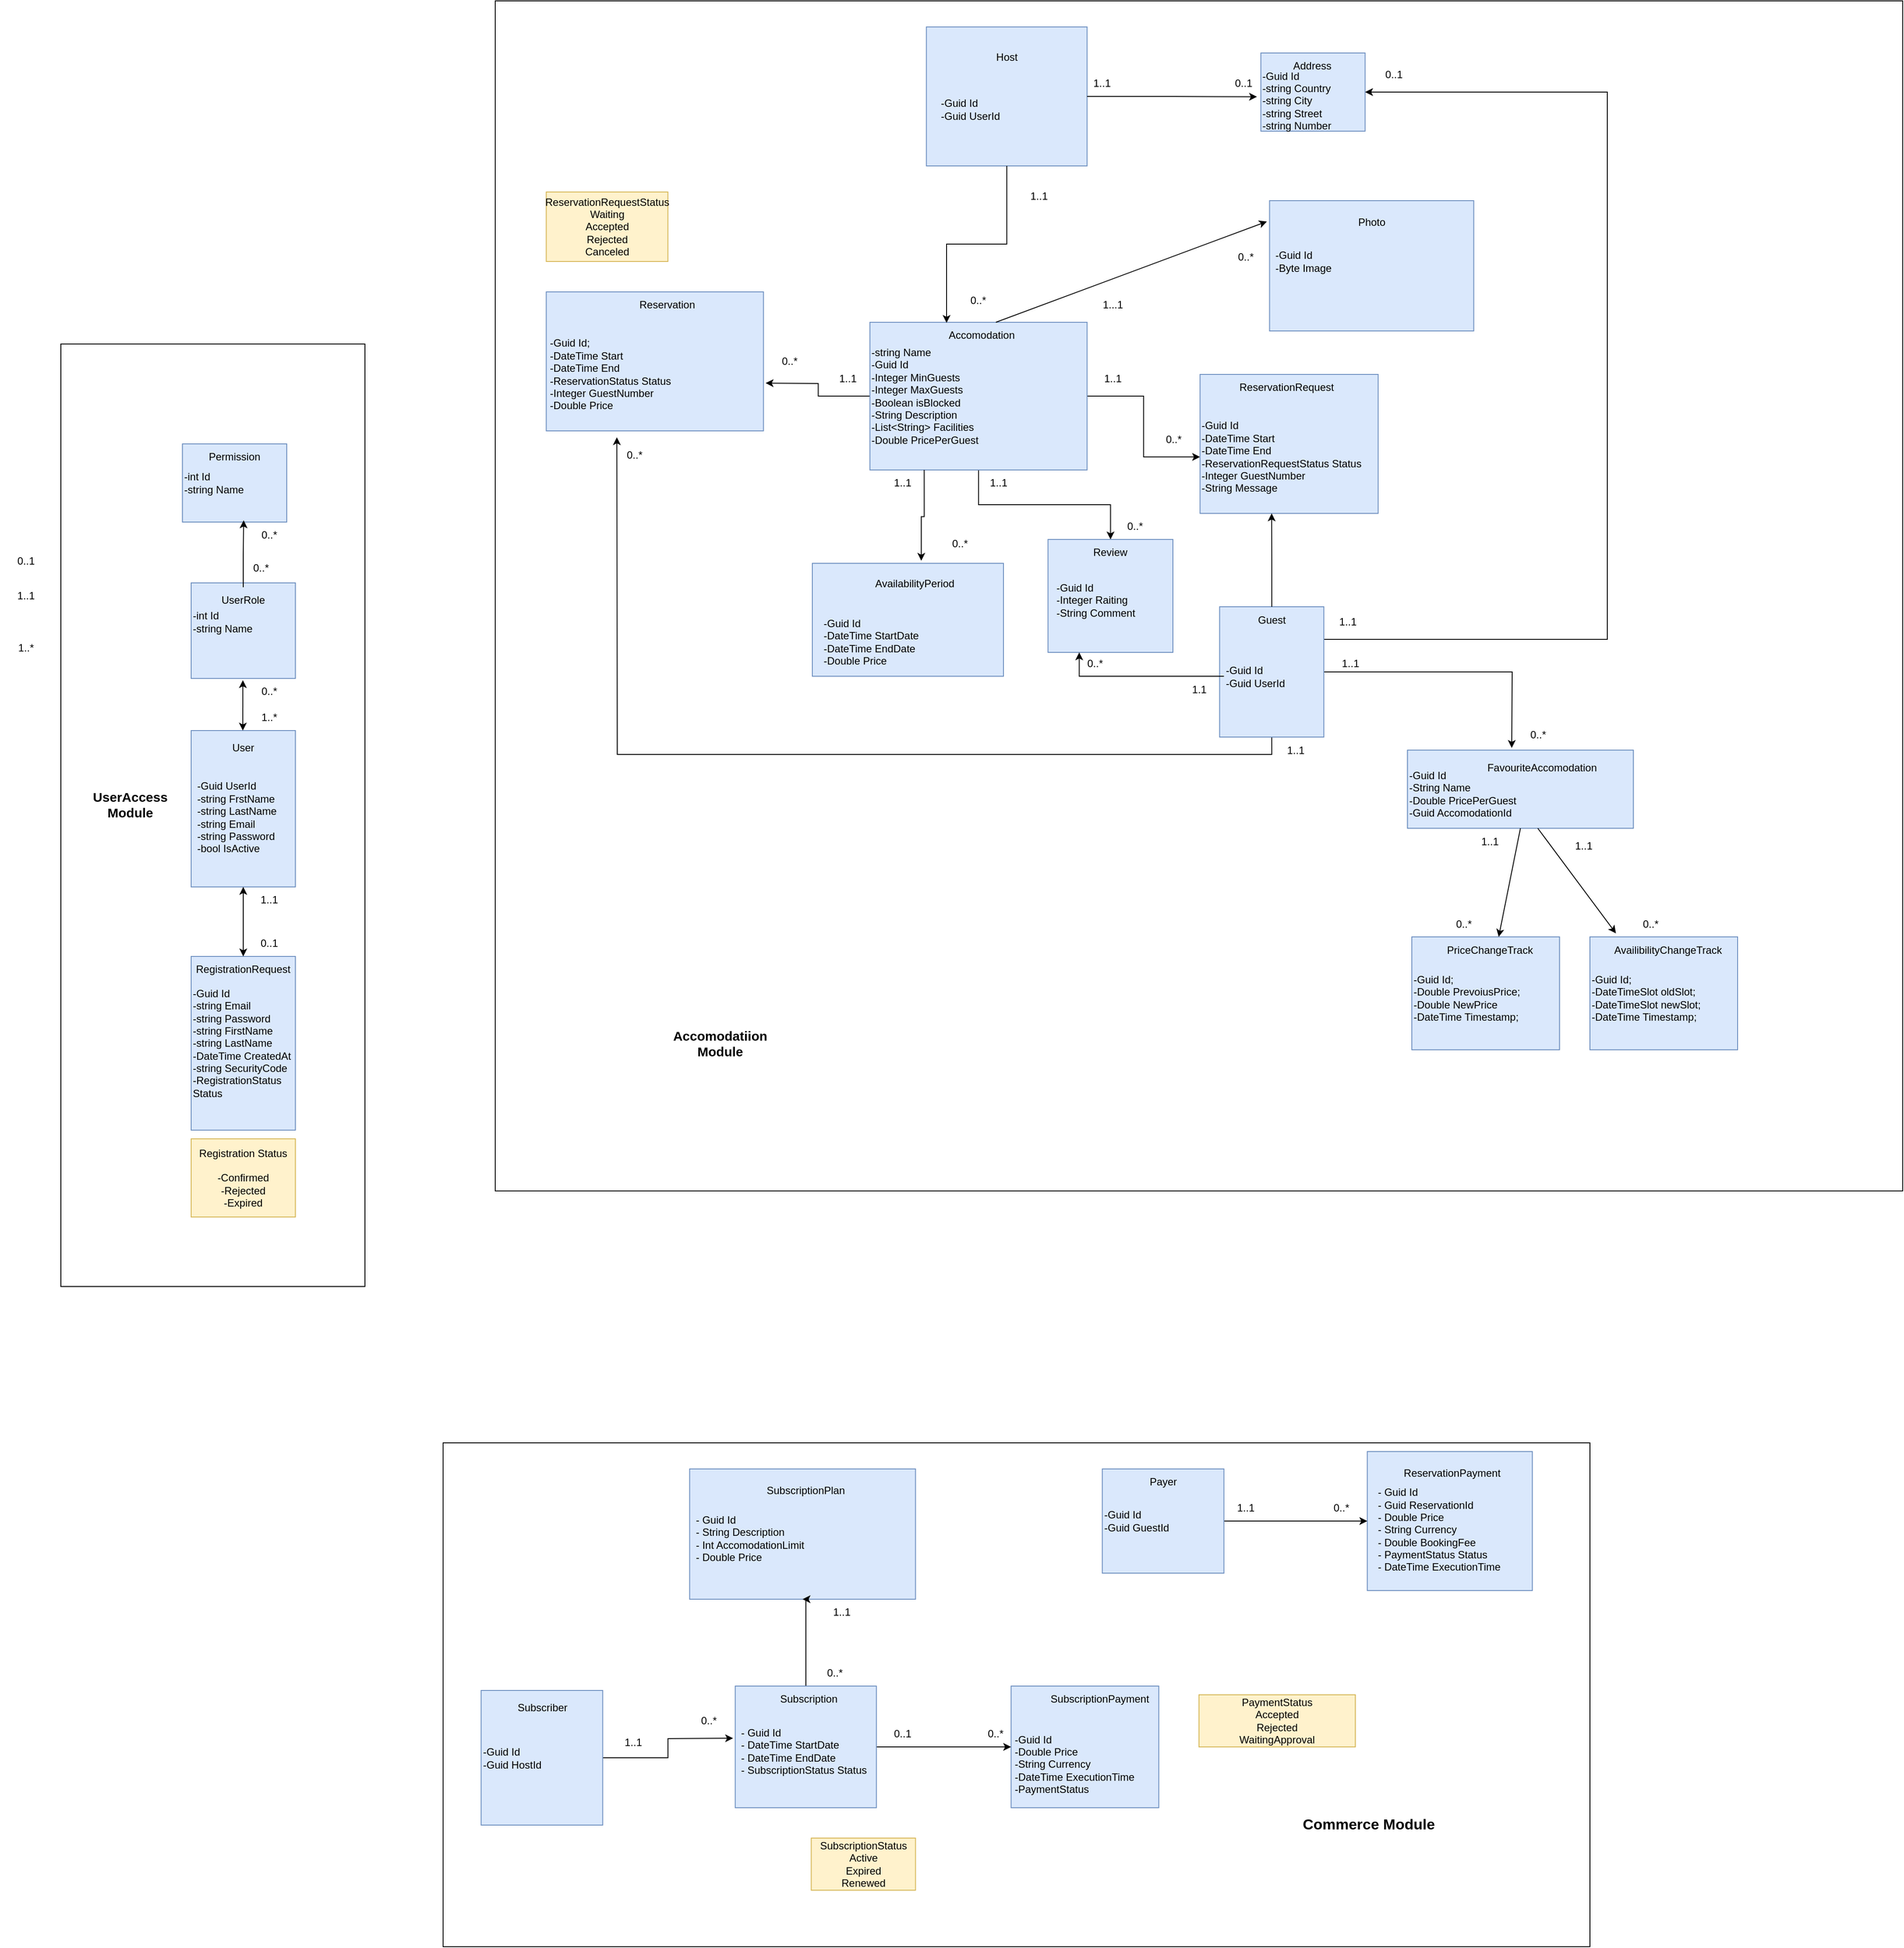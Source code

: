 <mxfile version="22.1.11" type="device" pages="2">
  <diagram id="bNPouM0vz3ZF6XvJMi3C" name="Page-2">
    <mxGraphModel dx="2284" dy="1846" grid="1" gridSize="10" guides="1" tooltips="1" connect="1" arrows="1" fold="1" page="1" pageScale="1" pageWidth="850" pageHeight="1100" math="0" shadow="0">
      <root>
        <mxCell id="0" />
        <mxCell id="1" parent="0" />
        <mxCell id="_UdqoNWGLz1dsp_obrf0-1" value="" style="rounded=0;whiteSpace=wrap;html=1;" parent="1" vertex="1">
          <mxGeometry x="-40" y="-580" width="1620" height="1370" as="geometry" />
        </mxCell>
        <mxCell id="FAhRWrUTWEvxomt6O1hr-18" value="" style="rounded=0;whiteSpace=wrap;html=1;" parent="1" vertex="1">
          <mxGeometry x="-540" y="-185" width="350" height="1085" as="geometry" />
        </mxCell>
        <mxCell id="FAhRWrUTWEvxomt6O1hr-16" value="" style="rounded=0;whiteSpace=wrap;html=1;" parent="1" vertex="1">
          <mxGeometry x="-100" y="1080" width="1320" height="580" as="geometry" />
        </mxCell>
        <mxCell id="_s0GfuelR8Pv6rUaRuN1-4" value="" style="rounded=0;whiteSpace=wrap;html=1;fillColor=#dae8fc;strokeColor=#6c8ebf;" parent="1" vertex="1">
          <mxGeometry x="-390" y="260" width="120" height="180" as="geometry" />
        </mxCell>
        <mxCell id="_s0GfuelR8Pv6rUaRuN1-5" value="-Guid Id&lt;br&gt;-string Email&lt;br&gt;-string Password&lt;br&gt;-string FirstName&lt;br&gt;-string LastName&lt;br&gt;-DateTime CreatedAt&lt;br&gt;-string SecurityCode&lt;br&gt;-RegistrationStatus Status" style="rounded=0;whiteSpace=wrap;html=1;fillColor=#dae8fc;strokeColor=#6c8ebf;align=left;" parent="1" vertex="1">
          <mxGeometry x="-390" y="520" width="120" height="200" as="geometry" />
        </mxCell>
        <mxCell id="_s0GfuelR8Pv6rUaRuN1-6" value="Registration Status&lt;br&gt;&lt;br&gt;-Confirmed&lt;br&gt;-Rejected&lt;br&gt;-Expired" style="rounded=0;whiteSpace=wrap;html=1;fillColor=#fff2cc;strokeColor=#d6b656;" parent="1" vertex="1">
          <mxGeometry x="-390" y="730" width="120" height="90" as="geometry" />
        </mxCell>
        <mxCell id="_s0GfuelR8Pv6rUaRuN1-7" value="" style="rounded=0;whiteSpace=wrap;html=1;fillColor=#dae8fc;strokeColor=#6c8ebf;" parent="1" vertex="1">
          <mxGeometry x="-390" y="90" width="120" height="110" as="geometry" />
        </mxCell>
        <mxCell id="_s0GfuelR8Pv6rUaRuN1-9" value="" style="endArrow=classic;startArrow=classic;html=1;rounded=0;entryX=0.5;entryY=1;entryDx=0;entryDy=0;exitX=0.5;exitY=0;exitDx=0;exitDy=0;" parent="1" source="_s0GfuelR8Pv6rUaRuN1-5" target="_s0GfuelR8Pv6rUaRuN1-4" edge="1">
          <mxGeometry width="50" height="50" relative="1" as="geometry">
            <mxPoint x="-340" y="380" as="sourcePoint" />
            <mxPoint x="-290" y="330" as="targetPoint" />
          </mxGeometry>
        </mxCell>
        <mxCell id="_s0GfuelR8Pv6rUaRuN1-10" value="1..1" style="text;html=1;strokeColor=none;fillColor=none;align=center;verticalAlign=middle;whiteSpace=wrap;rounded=0;" parent="1" vertex="1">
          <mxGeometry x="-330" y="440" width="60" height="30" as="geometry" />
        </mxCell>
        <mxCell id="_s0GfuelR8Pv6rUaRuN1-11" value="0..1" style="text;html=1;strokeColor=none;fillColor=none;align=center;verticalAlign=middle;whiteSpace=wrap;rounded=0;" parent="1" vertex="1">
          <mxGeometry x="-330" y="490" width="60" height="30" as="geometry" />
        </mxCell>
        <mxCell id="_s0GfuelR8Pv6rUaRuN1-12" value="" style="endArrow=classic;startArrow=classic;html=1;rounded=0;exitX=0.583;exitY=0;exitDx=0;exitDy=0;exitPerimeter=0;" parent="1" edge="1">
          <mxGeometry width="50" height="50" relative="1" as="geometry">
            <mxPoint x="-330.5" y="260" as="sourcePoint" />
            <mxPoint x="-330.46" y="202" as="targetPoint" />
          </mxGeometry>
        </mxCell>
        <mxCell id="_s0GfuelR8Pv6rUaRuN1-13" value="1..*" style="text;html=1;strokeColor=none;fillColor=none;align=center;verticalAlign=middle;whiteSpace=wrap;rounded=0;" parent="1" vertex="1">
          <mxGeometry x="-330" y="230" width="60" height="30" as="geometry" />
        </mxCell>
        <mxCell id="_s0GfuelR8Pv6rUaRuN1-14" value="0..1" style="text;html=1;strokeColor=none;fillColor=none;align=center;verticalAlign=middle;whiteSpace=wrap;rounded=0;" parent="1" vertex="1">
          <mxGeometry x="-610" y="50" width="60" height="30" as="geometry" />
        </mxCell>
        <mxCell id="_s0GfuelR8Pv6rUaRuN1-15" value="1..1" style="text;html=1;strokeColor=none;fillColor=none;align=center;verticalAlign=middle;whiteSpace=wrap;rounded=0;" parent="1" vertex="1">
          <mxGeometry x="-610" y="90" width="60" height="30" as="geometry" />
        </mxCell>
        <mxCell id="_s0GfuelR8Pv6rUaRuN1-16" value="0..*" style="text;html=1;strokeColor=none;fillColor=none;align=center;verticalAlign=middle;whiteSpace=wrap;rounded=0;" parent="1" vertex="1">
          <mxGeometry x="-330" y="200" width="60" height="30" as="geometry" />
        </mxCell>
        <mxCell id="_s0GfuelR8Pv6rUaRuN1-18" value="0..*" style="text;html=1;strokeColor=none;fillColor=none;align=center;verticalAlign=middle;whiteSpace=wrap;rounded=0;" parent="1" vertex="1">
          <mxGeometry x="-330" y="20" width="60" height="30" as="geometry" />
        </mxCell>
        <mxCell id="_s0GfuelR8Pv6rUaRuN1-19" value="1..*" style="text;html=1;strokeColor=none;fillColor=none;align=center;verticalAlign=middle;whiteSpace=wrap;rounded=0;" parent="1" vertex="1">
          <mxGeometry x="-610" y="150" width="60" height="30" as="geometry" />
        </mxCell>
        <mxCell id="TBOq4dFRaI8e6CGrWUJy-35" style="edgeStyle=orthogonalEdgeStyle;rounded=0;orthogonalLoop=1;jettySize=auto;html=1;exitX=1;exitY=0.5;exitDx=0;exitDy=0;" parent="1" source="_s0GfuelR8Pv6rUaRuN1-22" target="TBOq4dFRaI8e6CGrWUJy-21" edge="1">
          <mxGeometry relative="1" as="geometry" />
        </mxCell>
        <mxCell id="TBOq4dFRaI8e6CGrWUJy-45" style="edgeStyle=orthogonalEdgeStyle;rounded=0;orthogonalLoop=1;jettySize=auto;html=1;" parent="1" source="_s0GfuelR8Pv6rUaRuN1-22" edge="1">
          <mxGeometry relative="1" as="geometry">
            <mxPoint x="271.25" y="-140" as="targetPoint" />
          </mxGeometry>
        </mxCell>
        <mxCell id="DBPzcr6BYaRuXdJbOCYY-12" style="edgeStyle=orthogonalEdgeStyle;rounded=0;orthogonalLoop=1;jettySize=auto;html=1;" parent="1" source="_s0GfuelR8Pv6rUaRuN1-22" target="_s0GfuelR8Pv6rUaRuN1-48" edge="1">
          <mxGeometry relative="1" as="geometry" />
        </mxCell>
        <mxCell id="_s0GfuelR8Pv6rUaRuN1-22" value="-string Name&lt;br&gt;-Guid Id&lt;br&gt;-Integer MinGuests&lt;br&gt;-Integer MaxGuests&lt;br&gt;-Boolean isBlocked&lt;br&gt;-String Description&lt;br&gt;-List&amp;lt;String&amp;gt; Facilities&lt;br&gt;-Double PricePerGuest" style="rounded=0;whiteSpace=wrap;html=1;fillColor=#dae8fc;strokeColor=#6c8ebf;align=left;" parent="1" vertex="1">
          <mxGeometry x="391.25" y="-210" width="250" height="170" as="geometry" />
        </mxCell>
        <mxCell id="_s0GfuelR8Pv6rUaRuN1-23" value="" style="rounded=0;whiteSpace=wrap;html=1;fillColor=#dae8fc;strokeColor=#6c8ebf;" parent="1" vertex="1">
          <mxGeometry x="183.75" y="1110" width="260" height="150" as="geometry" />
        </mxCell>
        <mxCell id="_s0GfuelR8Pv6rUaRuN1-38" value="" style="rounded=0;whiteSpace=wrap;html=1;fillColor=#dae8fc;strokeColor=#6c8ebf;" parent="1" vertex="1">
          <mxGeometry x="325" y="67.5" width="220" height="130" as="geometry" />
        </mxCell>
        <mxCell id="_s0GfuelR8Pv6rUaRuN1-40" value="" style="rounded=0;whiteSpace=wrap;html=1;fillColor=#dae8fc;strokeColor=#6c8ebf;" parent="1" vertex="1">
          <mxGeometry x="456.25" y="-550" width="185" height="160" as="geometry" />
        </mxCell>
        <mxCell id="_s0GfuelR8Pv6rUaRuN1-48" value="" style="rounded=0;whiteSpace=wrap;html=1;fillColor=#dae8fc;strokeColor=#6c8ebf;" parent="1" vertex="1">
          <mxGeometry x="596.25" y="40" width="143.75" height="130" as="geometry" />
        </mxCell>
        <mxCell id="_s0GfuelR8Pv6rUaRuN1-58" value="" style="rounded=0;whiteSpace=wrap;html=1;fillColor=#dae8fc;strokeColor=#6c8ebf;" parent="1" vertex="1">
          <mxGeometry x="553.75" y="1360" width="170" height="140" as="geometry" />
        </mxCell>
        <mxCell id="_s0GfuelR8Pv6rUaRuN1-59" value="PaymentStatus&lt;br&gt;Accepted&lt;br&gt;Rejected&lt;br&gt;WaitingApproval" style="rounded=0;whiteSpace=wrap;html=1;fillColor=#fff2cc;strokeColor=#d6b656;" parent="1" vertex="1">
          <mxGeometry x="770" y="1370" width="180" height="60" as="geometry" />
        </mxCell>
        <mxCell id="_s0GfuelR8Pv6rUaRuN1-60" value="" style="rounded=0;whiteSpace=wrap;html=1;fillColor=#dae8fc;strokeColor=#6c8ebf;" parent="1" vertex="1">
          <mxGeometry x="963.75" y="1090" width="190" height="160" as="geometry" />
        </mxCell>
        <mxCell id="_s0GfuelR8Pv6rUaRuN1-64" value="" style="rounded=0;whiteSpace=wrap;html=1;fillColor=#dae8fc;strokeColor=#6c8ebf;" parent="1" vertex="1">
          <mxGeometry x="1015" y="497.5" width="170" height="130" as="geometry" />
        </mxCell>
        <mxCell id="_s0GfuelR8Pv6rUaRuN1-65" value="" style="rounded=0;whiteSpace=wrap;html=1;fillColor=#dae8fc;strokeColor=#6c8ebf;" parent="1" vertex="1">
          <mxGeometry x="1010" y="282.5" width="260" height="90" as="geometry" />
        </mxCell>
        <mxCell id="_s0GfuelR8Pv6rUaRuN1-72" value="-Guid UserId&lt;br&gt;-string FrstName&lt;br&gt;-string LastName&lt;br&gt;-string Email&lt;br&gt;-string Password&lt;br&gt;-bool IsActive" style="text;html=1;strokeColor=none;fillColor=none;align=left;verticalAlign=middle;whiteSpace=wrap;rounded=0;" parent="1" vertex="1">
          <mxGeometry x="-385" y="330" width="100" height="60" as="geometry" />
        </mxCell>
        <mxCell id="_s0GfuelR8Pv6rUaRuN1-73" value="User" style="text;html=1;strokeColor=none;fillColor=none;align=center;verticalAlign=middle;whiteSpace=wrap;rounded=0;" parent="1" vertex="1">
          <mxGeometry x="-360" y="265" width="60" height="30" as="geometry" />
        </mxCell>
        <mxCell id="_s0GfuelR8Pv6rUaRuN1-74" value="RegistrationRequest" style="text;html=1;strokeColor=none;fillColor=none;align=center;verticalAlign=middle;whiteSpace=wrap;rounded=0;" parent="1" vertex="1">
          <mxGeometry x="-360" y="520" width="60" height="30" as="geometry" />
        </mxCell>
        <mxCell id="_s0GfuelR8Pv6rUaRuN1-77" value="UserRole" style="text;html=1;strokeColor=none;fillColor=none;align=center;verticalAlign=middle;whiteSpace=wrap;rounded=0;" parent="1" vertex="1">
          <mxGeometry x="-360" y="95" width="60" height="30" as="geometry" />
        </mxCell>
        <mxCell id="_s0GfuelR8Pv6rUaRuN1-78" value="-int Id&lt;br&gt;-string Name" style="text;html=1;strokeColor=none;fillColor=none;align=left;verticalAlign=middle;whiteSpace=wrap;rounded=0;" parent="1" vertex="1">
          <mxGeometry x="-390" y="120" width="110" height="30" as="geometry" />
        </mxCell>
        <mxCell id="_s0GfuelR8Pv6rUaRuN1-80" value="&lt;b style=&quot;font-size: 15px;&quot;&gt;UserAccess&lt;br&gt;Module&lt;/b&gt;" style="text;html=1;strokeColor=none;fillColor=none;align=center;verticalAlign=middle;whiteSpace=wrap;rounded=0;" parent="1" vertex="1">
          <mxGeometry x="-490" y="330" width="60" height="30" as="geometry" />
        </mxCell>
        <mxCell id="_s0GfuelR8Pv6rUaRuN1-81" value="SubscriptionPlan" style="text;html=1;strokeColor=none;fillColor=none;align=center;verticalAlign=middle;whiteSpace=wrap;rounded=0;" parent="1" vertex="1">
          <mxGeometry x="281.25" y="1120" width="72.5" height="30" as="geometry" />
        </mxCell>
        <mxCell id="_s0GfuelR8Pv6rUaRuN1-82" value="- Guid Id&lt;br&gt;- String Description&lt;br&gt;- Int AccomodationLimit&lt;br&gt;- Double Price" style="text;html=1;strokeColor=none;fillColor=none;align=left;verticalAlign=middle;whiteSpace=wrap;rounded=0;" parent="1" vertex="1">
          <mxGeometry x="188.75" y="1150" width="225" height="80" as="geometry" />
        </mxCell>
        <mxCell id="_s0GfuelR8Pv6rUaRuN1-85" value="SubscriptionStatus&lt;br&gt;Active&lt;br&gt;Expired&lt;br&gt;Renewed" style="rounded=0;whiteSpace=wrap;html=1;fillColor=#fff2cc;strokeColor=#d6b656;" parent="1" vertex="1">
          <mxGeometry x="323.75" y="1535" width="120" height="60" as="geometry" />
        </mxCell>
        <mxCell id="_s0GfuelR8Pv6rUaRuN1-87" value="SubscriptionPayment" style="text;html=1;strokeColor=none;fillColor=none;align=center;verticalAlign=middle;whiteSpace=wrap;rounded=0;" parent="1" vertex="1">
          <mxGeometry x="596.25" y="1360" width="120" height="30" as="geometry" />
        </mxCell>
        <mxCell id="_s0GfuelR8Pv6rUaRuN1-88" value="-Guid Id&lt;br&gt;&lt;div style=&quot;&quot;&gt;&lt;span style=&quot;background-color: initial;&quot;&gt;-Double Price&lt;/span&gt;&lt;/div&gt;&lt;div style=&quot;&quot;&gt;&lt;span style=&quot;background-color: initial;&quot;&gt;-String Currency&lt;/span&gt;&lt;/div&gt;&lt;div style=&quot;&quot;&gt;&lt;span style=&quot;background-color: initial;&quot;&gt;-DateTime ExecutionTime&lt;/span&gt;&lt;/div&gt;&lt;div style=&quot;&quot;&gt;&lt;span style=&quot;background-color: initial;&quot;&gt;-PaymentStatus&lt;/span&gt;&lt;/div&gt;" style="text;html=1;strokeColor=none;fillColor=none;align=left;verticalAlign=middle;whiteSpace=wrap;rounded=0;" parent="1" vertex="1">
          <mxGeometry x="556.25" y="1415" width="190" height="70" as="geometry" />
        </mxCell>
        <mxCell id="l-h6c9OV41oUHTthmCPv-2" value="&lt;span style=&quot;font-size: 17px;&quot;&gt;&lt;b&gt;Commerce Module&lt;/b&gt;&lt;/span&gt;" style="text;html=1;align=center;verticalAlign=middle;resizable=0;points=[];autosize=1;strokeColor=none;fillColor=none;" parent="1" vertex="1">
          <mxGeometry x="875" y="1505" width="180" height="30" as="geometry" />
        </mxCell>
        <mxCell id="aOCJP5MKHENY9Ao4_h2--3" value="ReservationPayment" style="text;html=1;strokeColor=none;fillColor=none;align=center;verticalAlign=middle;whiteSpace=wrap;rounded=0;" parent="1" vertex="1">
          <mxGeometry x="998.75" y="1100" width="125" height="30" as="geometry" />
        </mxCell>
        <mxCell id="aOCJP5MKHENY9Ao4_h2--4" value="- Guid Id&lt;br&gt;- Guid ReservationId&lt;br&gt;- Double Price&lt;br&gt;- String Currency&lt;br&gt;- Double BookingFee&lt;br&gt;- PaymentStatus Status&lt;br&gt;- DateTime ExecutionTime" style="text;html=1;strokeColor=none;fillColor=none;align=left;verticalAlign=middle;whiteSpace=wrap;rounded=0;" parent="1" vertex="1">
          <mxGeometry x="973.75" y="1130" width="170" height="100" as="geometry" />
        </mxCell>
        <mxCell id="aOCJP5MKHENY9Ao4_h2--7" value="Review" style="text;html=1;strokeColor=none;fillColor=none;align=center;verticalAlign=middle;whiteSpace=wrap;rounded=0;" parent="1" vertex="1">
          <mxGeometry x="638.13" y="40" width="60" height="30" as="geometry" />
        </mxCell>
        <mxCell id="aOCJP5MKHENY9Ao4_h2--9" value="-Guid Id&lt;br&gt;-Integer Raiting&lt;br&gt;-String Comment&lt;br&gt;" style="text;html=1;strokeColor=none;fillColor=none;align=left;verticalAlign=middle;whiteSpace=wrap;rounded=0;" parent="1" vertex="1">
          <mxGeometry x="603.75" y="95" width="150" height="30" as="geometry" />
        </mxCell>
        <mxCell id="TBOq4dFRaI8e6CGrWUJy-1" value="FavouriteAccomodation" style="text;html=1;strokeColor=none;fillColor=none;align=center;verticalAlign=middle;whiteSpace=wrap;rounded=0;" parent="1" vertex="1">
          <mxGeometry x="1090" y="287.5" width="150" height="30" as="geometry" />
        </mxCell>
        <mxCell id="TBOq4dFRaI8e6CGrWUJy-2" value="-Guid Id&lt;br&gt;-String Name&lt;br&gt;-Double PricePerGuest&lt;br&gt;-Guid AccomodationId" style="text;html=1;strokeColor=none;fillColor=none;align=left;verticalAlign=middle;whiteSpace=wrap;rounded=0;" parent="1" vertex="1">
          <mxGeometry x="1010" y="317.5" width="220" height="30" as="geometry" />
        </mxCell>
        <mxCell id="TBOq4dFRaI8e6CGrWUJy-4" value="PriceChangeTrack" style="text;html=1;strokeColor=none;fillColor=none;align=center;verticalAlign=middle;whiteSpace=wrap;rounded=0;" parent="1" vertex="1">
          <mxGeometry x="1060" y="497.5" width="90" height="30" as="geometry" />
        </mxCell>
        <mxCell id="TBOq4dFRaI8e6CGrWUJy-5" value="-Guid Id;&lt;br&gt;-Double PrevoiusPrice;&lt;br&gt;-Double NewPrice&lt;br&gt;-DateTime Timestamp;" style="text;html=1;strokeColor=none;fillColor=none;align=left;verticalAlign=middle;whiteSpace=wrap;rounded=0;" parent="1" vertex="1">
          <mxGeometry x="1015" y="537.5" width="165" height="60" as="geometry" />
        </mxCell>
        <mxCell id="TBOq4dFRaI8e6CGrWUJy-7" value="" style="endArrow=classic;html=1;rounded=0;exitX=0.5;exitY=1;exitDx=0;exitDy=0;entryX=0.611;entryY=0;entryDx=0;entryDy=0;entryPerimeter=0;" parent="1" source="_s0GfuelR8Pv6rUaRuN1-65" target="TBOq4dFRaI8e6CGrWUJy-4" edge="1">
          <mxGeometry width="50" height="50" relative="1" as="geometry">
            <mxPoint x="940" y="472.5" as="sourcePoint" />
            <mxPoint x="990" y="422.5" as="targetPoint" />
          </mxGeometry>
        </mxCell>
        <mxCell id="TBOq4dFRaI8e6CGrWUJy-8" value="0..*" style="text;html=1;strokeColor=none;fillColor=none;align=center;verticalAlign=middle;whiteSpace=wrap;rounded=0;" parent="1" vertex="1">
          <mxGeometry x="1045" y="467.5" width="60" height="30" as="geometry" />
        </mxCell>
        <mxCell id="TBOq4dFRaI8e6CGrWUJy-9" value="1..1" style="text;html=1;strokeColor=none;fillColor=none;align=center;verticalAlign=middle;whiteSpace=wrap;rounded=0;" parent="1" vertex="1">
          <mxGeometry x="1075" y="372.5" width="60" height="30" as="geometry" />
        </mxCell>
        <mxCell id="TBOq4dFRaI8e6CGrWUJy-10" value="" style="rounded=0;whiteSpace=wrap;html=1;fillColor=#dae8fc;strokeColor=#6c8ebf;" parent="1" vertex="1">
          <mxGeometry x="1220" y="497.5" width="170" height="130" as="geometry" />
        </mxCell>
        <mxCell id="TBOq4dFRaI8e6CGrWUJy-11" value="AvailibilityChangeTrack" style="text;html=1;strokeColor=none;fillColor=none;align=center;verticalAlign=middle;whiteSpace=wrap;rounded=0;" parent="1" vertex="1">
          <mxGeometry x="1265" y="497.5" width="90" height="30" as="geometry" />
        </mxCell>
        <mxCell id="TBOq4dFRaI8e6CGrWUJy-12" value="-Guid Id;&lt;br&gt;-DateTimeSlot oldSlot;&lt;br&gt;-DateTimeSlot newSlot;&lt;br&gt;-DateTime Timestamp;" style="text;html=1;strokeColor=none;fillColor=none;align=left;verticalAlign=middle;whiteSpace=wrap;rounded=0;" parent="1" vertex="1">
          <mxGeometry x="1220" y="537.5" width="165" height="60" as="geometry" />
        </mxCell>
        <mxCell id="TBOq4dFRaI8e6CGrWUJy-13" value="0..*" style="text;html=1;strokeColor=none;fillColor=none;align=center;verticalAlign=middle;whiteSpace=wrap;rounded=0;" parent="1" vertex="1">
          <mxGeometry x="1260" y="467.5" width="60" height="30" as="geometry" />
        </mxCell>
        <mxCell id="TBOq4dFRaI8e6CGrWUJy-14" value="" style="endArrow=classic;html=1;rounded=0;exitX=0.5;exitY=1;exitDx=0;exitDy=0;entryX=0.176;entryY=-0.031;entryDx=0;entryDy=0;entryPerimeter=0;" parent="1" target="TBOq4dFRaI8e6CGrWUJy-10" edge="1">
          <mxGeometry width="50" height="50" relative="1" as="geometry">
            <mxPoint x="1160" y="372.5" as="sourcePoint" />
            <mxPoint x="1010" y="482.5" as="targetPoint" />
          </mxGeometry>
        </mxCell>
        <mxCell id="TBOq4dFRaI8e6CGrWUJy-15" value="1..1" style="text;html=1;strokeColor=none;fillColor=none;align=center;verticalAlign=middle;whiteSpace=wrap;rounded=0;" parent="1" vertex="1">
          <mxGeometry x="1182.5" y="377.5" width="60" height="30" as="geometry" />
        </mxCell>
        <mxCell id="TBOq4dFRaI8e6CGrWUJy-19" value="" style="rounded=0;whiteSpace=wrap;html=1;fillColor=#dae8fc;strokeColor=#6c8ebf;" parent="1" vertex="1">
          <mxGeometry x="771.25" y="-150" width="205" height="160" as="geometry" />
        </mxCell>
        <mxCell id="TBOq4dFRaI8e6CGrWUJy-20" value="ReservationRequest" style="text;html=1;strokeColor=none;fillColor=none;align=center;verticalAlign=middle;whiteSpace=wrap;rounded=0;" parent="1" vertex="1">
          <mxGeometry x="841.25" y="-150" width="60" height="30" as="geometry" />
        </mxCell>
        <mxCell id="TBOq4dFRaI8e6CGrWUJy-21" value="-Guid Id&lt;br&gt;&lt;div style=&quot;&quot;&gt;&lt;span style=&quot;background-color: initial;&quot;&gt;-DateTime Start&lt;/span&gt;&lt;/div&gt;-DateTime End&lt;br&gt;-ReservationRequestStatus Status&lt;br&gt;-Integer GuestNumber&lt;br&gt;-String Message" style="text;html=1;strokeColor=none;fillColor=none;align=left;verticalAlign=middle;whiteSpace=wrap;rounded=0;" parent="1" vertex="1">
          <mxGeometry x="771.25" y="-85" width="195" height="60" as="geometry" />
        </mxCell>
        <mxCell id="TBOq4dFRaI8e6CGrWUJy-24" value="Accomodation" style="text;html=1;strokeColor=none;fillColor=none;align=center;verticalAlign=middle;whiteSpace=wrap;rounded=0;" parent="1" vertex="1">
          <mxGeometry x="440" y="-210" width="160" height="30" as="geometry" />
        </mxCell>
        <mxCell id="TBOq4dFRaI8e6CGrWUJy-28" value="" style="rounded=0;whiteSpace=wrap;html=1;fillColor=#dae8fc;strokeColor=#6c8ebf;align=left;" parent="1" vertex="1">
          <mxGeometry x="851.25" y="-350" width="235" height="150" as="geometry" />
        </mxCell>
        <mxCell id="TBOq4dFRaI8e6CGrWUJy-29" value="Photo" style="text;html=1;strokeColor=none;fillColor=none;align=center;verticalAlign=middle;whiteSpace=wrap;rounded=0;" parent="1" vertex="1">
          <mxGeometry x="938.75" y="-340" width="60" height="30" as="geometry" />
        </mxCell>
        <mxCell id="TBOq4dFRaI8e6CGrWUJy-30" value="-Guid Id&lt;br&gt;-Byte Image" style="text;html=1;strokeColor=none;fillColor=none;align=left;verticalAlign=middle;whiteSpace=wrap;rounded=0;" parent="1" vertex="1">
          <mxGeometry x="856.25" y="-310" width="180" height="60" as="geometry" />
        </mxCell>
        <mxCell id="TBOq4dFRaI8e6CGrWUJy-31" value="" style="endArrow=classic;html=1;rounded=0;entryX=-0.013;entryY=0.16;entryDx=0;entryDy=0;entryPerimeter=0;" parent="1" target="TBOq4dFRaI8e6CGrWUJy-28" edge="1">
          <mxGeometry width="50" height="50" relative="1" as="geometry">
            <mxPoint x="536.25" y="-210" as="sourcePoint" />
            <mxPoint x="586.25" y="-260" as="targetPoint" />
          </mxGeometry>
        </mxCell>
        <mxCell id="TBOq4dFRaI8e6CGrWUJy-32" value="1...1" style="text;html=1;strokeColor=none;fillColor=none;align=center;verticalAlign=middle;whiteSpace=wrap;rounded=0;" parent="1" vertex="1">
          <mxGeometry x="641.25" y="-245" width="60" height="30" as="geometry" />
        </mxCell>
        <mxCell id="TBOq4dFRaI8e6CGrWUJy-33" value="0..*" style="text;html=1;strokeColor=none;fillColor=none;align=center;verticalAlign=middle;whiteSpace=wrap;rounded=0;" parent="1" vertex="1">
          <mxGeometry x="793.75" y="-300" width="60" height="30" as="geometry" />
        </mxCell>
        <mxCell id="TBOq4dFRaI8e6CGrWUJy-36" value="0..*" style="text;html=1;strokeColor=none;fillColor=none;align=center;verticalAlign=middle;whiteSpace=wrap;rounded=0;" parent="1" vertex="1">
          <mxGeometry x="711.25" y="-90" width="60" height="30" as="geometry" />
        </mxCell>
        <mxCell id="TBOq4dFRaI8e6CGrWUJy-37" value="1..1" style="text;html=1;strokeColor=none;fillColor=none;align=center;verticalAlign=middle;whiteSpace=wrap;rounded=0;" parent="1" vertex="1">
          <mxGeometry x="641.25" y="-160" width="60" height="30" as="geometry" />
        </mxCell>
        <mxCell id="TBOq4dFRaI8e6CGrWUJy-38" value="ReservationRequestStatus&lt;br&gt;Waiting&lt;br&gt;Accepted&lt;br&gt;Rejected&lt;br&gt;Canceled" style="rounded=0;whiteSpace=wrap;html=1;fillColor=#fff2cc;strokeColor=#d6b656;" parent="1" vertex="1">
          <mxGeometry x="18.75" y="-360" width="140" height="80" as="geometry" />
        </mxCell>
        <mxCell id="TBOq4dFRaI8e6CGrWUJy-39" value="" style="rounded=0;whiteSpace=wrap;html=1;fillColor=#dae8fc;strokeColor=#6c8ebf;" parent="1" vertex="1">
          <mxGeometry x="18.75" y="-245" width="250" height="160" as="geometry" />
        </mxCell>
        <mxCell id="TBOq4dFRaI8e6CGrWUJy-40" value="Reservation" style="text;html=1;strokeColor=none;fillColor=none;align=center;verticalAlign=middle;whiteSpace=wrap;rounded=0;" parent="1" vertex="1">
          <mxGeometry x="78.75" y="-245" width="157.5" height="30" as="geometry" />
        </mxCell>
        <mxCell id="TBOq4dFRaI8e6CGrWUJy-41" value="-Guid Id;&lt;br&gt;-DateTime Start&lt;br&gt;-DateTime End&lt;br&gt;-ReservationStatus Status&lt;br&gt;-Integer GuestNumber&lt;br&gt;-Double Price" style="text;html=1;strokeColor=none;fillColor=none;align=left;verticalAlign=middle;whiteSpace=wrap;rounded=0;" parent="1" vertex="1">
          <mxGeometry x="21.25" y="-165" width="240" height="30" as="geometry" />
        </mxCell>
        <mxCell id="TBOq4dFRaI8e6CGrWUJy-42" value="AvailabilityPeriod" style="text;html=1;strokeColor=none;fillColor=none;align=center;verticalAlign=middle;whiteSpace=wrap;rounded=0;" parent="1" vertex="1">
          <mxGeometry x="412.5" y="75.5" width="60" height="30" as="geometry" />
        </mxCell>
        <mxCell id="TBOq4dFRaI8e6CGrWUJy-43" value="-Guid Id&lt;br&gt;-DateTime StartDate&lt;br&gt;-DateTime EndDate&lt;br&gt;-Double Price" style="text;html=1;strokeColor=none;fillColor=none;align=left;verticalAlign=middle;whiteSpace=wrap;rounded=0;" parent="1" vertex="1">
          <mxGeometry x="336.25" y="127.5" width="220" height="60" as="geometry" />
        </mxCell>
        <mxCell id="TBOq4dFRaI8e6CGrWUJy-46" value="0..*" style="text;html=1;strokeColor=none;fillColor=none;align=center;verticalAlign=middle;whiteSpace=wrap;rounded=0;" parent="1" vertex="1">
          <mxGeometry x="268.75" y="-180" width="60" height="30" as="geometry" />
        </mxCell>
        <mxCell id="TBOq4dFRaI8e6CGrWUJy-47" value="1..1" style="text;html=1;strokeColor=none;fillColor=none;align=center;verticalAlign=middle;whiteSpace=wrap;rounded=0;" parent="1" vertex="1">
          <mxGeometry x="336.25" y="-160" width="60" height="30" as="geometry" />
        </mxCell>
        <mxCell id="TBOq4dFRaI8e6CGrWUJy-53" style="edgeStyle=orthogonalEdgeStyle;rounded=0;orthogonalLoop=1;jettySize=auto;html=1;exitX=0.25;exitY=1;exitDx=0;exitDy=0;entryX=0.57;entryY=-0.023;entryDx=0;entryDy=0;entryPerimeter=0;" parent="1" source="_s0GfuelR8Pv6rUaRuN1-22" target="_s0GfuelR8Pv6rUaRuN1-38" edge="1">
          <mxGeometry relative="1" as="geometry" />
        </mxCell>
        <mxCell id="TBOq4dFRaI8e6CGrWUJy-54" value="0..*" style="text;html=1;strokeColor=none;fillColor=none;align=center;verticalAlign=middle;whiteSpace=wrap;rounded=0;" parent="1" vertex="1">
          <mxGeometry x="465" y="30" width="60" height="30" as="geometry" />
        </mxCell>
        <mxCell id="TBOq4dFRaI8e6CGrWUJy-55" value="1..1" style="text;html=1;strokeColor=none;fillColor=none;align=center;verticalAlign=middle;whiteSpace=wrap;rounded=0;" parent="1" vertex="1">
          <mxGeometry x="398.75" y="-40" width="60" height="30" as="geometry" />
        </mxCell>
        <mxCell id="Hsva8Na3B20kNWSOzwPm-1" value="Host" style="text;html=1;strokeColor=none;fillColor=none;align=center;verticalAlign=middle;whiteSpace=wrap;rounded=0;" parent="1" vertex="1">
          <mxGeometry x="518.75" y="-530" width="60" height="30" as="geometry" />
        </mxCell>
        <mxCell id="Hsva8Na3B20kNWSOzwPm-2" value="-Guid Id&lt;br style=&quot;border-color: var(--border-color);&quot;&gt;&lt;span style=&quot;&quot;&gt;-Guid UserId&lt;/span&gt;" style="text;html=1;strokeColor=none;fillColor=none;align=left;verticalAlign=middle;whiteSpace=wrap;rounded=0;" parent="1" vertex="1">
          <mxGeometry x="471.25" y="-470" width="145" height="30" as="geometry" />
        </mxCell>
        <mxCell id="Hsva8Na3B20kNWSOzwPm-22" style="edgeStyle=orthogonalEdgeStyle;rounded=0;orthogonalLoop=1;jettySize=auto;html=1;" parent="1" source="Hsva8Na3B20kNWSOzwPm-14" edge="1">
          <mxGeometry relative="1" as="geometry">
            <mxPoint x="233.75" y="1420" as="targetPoint" />
          </mxGeometry>
        </mxCell>
        <mxCell id="Hsva8Na3B20kNWSOzwPm-14" value="&lt;div style=&quot;&quot;&gt;&lt;span style=&quot;background-color: initial;&quot;&gt;-Guid Id&lt;/span&gt;&lt;/div&gt;-Guid HostId&lt;br&gt;" style="rounded=0;whiteSpace=wrap;html=1;fillColor=#dae8fc;strokeColor=#6c8ebf;align=left;" parent="1" vertex="1">
          <mxGeometry x="-56.25" y="1365" width="140" height="155" as="geometry" />
        </mxCell>
        <mxCell id="Hsva8Na3B20kNWSOzwPm-15" value="Subscriber" style="text;html=1;strokeColor=none;fillColor=none;align=center;verticalAlign=middle;whiteSpace=wrap;rounded=0;" parent="1" vertex="1">
          <mxGeometry x="-27.5" y="1370" width="82.5" height="30" as="geometry" />
        </mxCell>
        <mxCell id="Hsva8Na3B20kNWSOzwPm-23" style="edgeStyle=orthogonalEdgeStyle;rounded=0;orthogonalLoop=1;jettySize=auto;html=1;entryX=0.5;entryY=1;entryDx=0;entryDy=0;" parent="1" source="Hsva8Na3B20kNWSOzwPm-17" target="_s0GfuelR8Pv6rUaRuN1-23" edge="1">
          <mxGeometry relative="1" as="geometry">
            <Array as="points">
              <mxPoint x="317.75" y="1260" />
            </Array>
          </mxGeometry>
        </mxCell>
        <mxCell id="Hsva8Na3B20kNWSOzwPm-29" style="edgeStyle=orthogonalEdgeStyle;rounded=0;orthogonalLoop=1;jettySize=auto;html=1;" parent="1" source="Hsva8Na3B20kNWSOzwPm-17" edge="1">
          <mxGeometry relative="1" as="geometry">
            <mxPoint x="553.75" y="1430" as="targetPoint" />
          </mxGeometry>
        </mxCell>
        <mxCell id="Hsva8Na3B20kNWSOzwPm-17" value="" style="rounded=0;whiteSpace=wrap;html=1;fillColor=#dae8fc;strokeColor=#6c8ebf;" parent="1" vertex="1">
          <mxGeometry x="236.25" y="1360" width="162.5" height="140" as="geometry" />
        </mxCell>
        <mxCell id="Hsva8Na3B20kNWSOzwPm-18" value="Subscription" style="text;html=1;strokeColor=none;fillColor=none;align=center;verticalAlign=middle;whiteSpace=wrap;rounded=0;" parent="1" vertex="1">
          <mxGeometry x="291.25" y="1360" width="60" height="30" as="geometry" />
        </mxCell>
        <mxCell id="Hsva8Na3B20kNWSOzwPm-24" value="1..1" style="text;html=1;strokeColor=none;fillColor=none;align=center;verticalAlign=middle;whiteSpace=wrap;rounded=0;" parent="1" vertex="1">
          <mxGeometry x="88.75" y="1410" width="60" height="30" as="geometry" />
        </mxCell>
        <mxCell id="Hsva8Na3B20kNWSOzwPm-25" value="0..*" style="text;html=1;strokeColor=none;fillColor=none;align=center;verticalAlign=middle;whiteSpace=wrap;rounded=0;" parent="1" vertex="1">
          <mxGeometry x="176.25" y="1385" width="60" height="30" as="geometry" />
        </mxCell>
        <mxCell id="Hsva8Na3B20kNWSOzwPm-26" value="0..*" style="text;html=1;strokeColor=none;fillColor=none;align=center;verticalAlign=middle;whiteSpace=wrap;rounded=0;" parent="1" vertex="1">
          <mxGeometry x="321.25" y="1330" width="60" height="30" as="geometry" />
        </mxCell>
        <mxCell id="Hsva8Na3B20kNWSOzwPm-27" value="1..1" style="text;html=1;strokeColor=none;fillColor=none;align=center;verticalAlign=middle;whiteSpace=wrap;rounded=0;" parent="1" vertex="1">
          <mxGeometry x="328.75" y="1260" width="60" height="30" as="geometry" />
        </mxCell>
        <mxCell id="Hsva8Na3B20kNWSOzwPm-28" value="&lt;div style=&quot;&quot;&gt;&lt;span style=&quot;background-color: initial;&quot;&gt;- Guid Id&lt;/span&gt;&lt;/div&gt;&lt;div style=&quot;&quot;&gt;&lt;span style=&quot;background-color: initial;&quot;&gt;- DateTime StartDate&lt;/span&gt;&lt;/div&gt;&lt;div style=&quot;&quot;&gt;&lt;span style=&quot;background-color: initial;&quot;&gt;- DateTime EndDate&lt;/span&gt;&lt;/div&gt;&lt;div style=&quot;&quot;&gt;&lt;span style=&quot;background-color: initial;&quot;&gt;- SubscriptionStatus Status&lt;/span&gt;&lt;/div&gt;" style="text;html=1;strokeColor=none;fillColor=none;align=left;verticalAlign=middle;whiteSpace=wrap;rounded=0;" parent="1" vertex="1">
          <mxGeometry x="241.25" y="1420" width="162.5" height="30" as="geometry" />
        </mxCell>
        <mxCell id="Hsva8Na3B20kNWSOzwPm-30" value="0..1" style="text;html=1;strokeColor=none;fillColor=none;align=center;verticalAlign=middle;whiteSpace=wrap;rounded=0;" parent="1" vertex="1">
          <mxGeometry x="398.75" y="1400" width="60" height="30" as="geometry" />
        </mxCell>
        <mxCell id="Hsva8Na3B20kNWSOzwPm-31" value="0..*" style="text;html=1;strokeColor=none;fillColor=none;align=center;verticalAlign=middle;whiteSpace=wrap;rounded=0;" parent="1" vertex="1">
          <mxGeometry x="506.25" y="1400" width="60" height="30" as="geometry" />
        </mxCell>
        <mxCell id="Hsva8Na3B20kNWSOzwPm-34" style="edgeStyle=orthogonalEdgeStyle;rounded=0;orthogonalLoop=1;jettySize=auto;html=1;entryX=0;entryY=0.5;entryDx=0;entryDy=0;" parent="1" source="Hsva8Na3B20kNWSOzwPm-32" target="_s0GfuelR8Pv6rUaRuN1-60" edge="1">
          <mxGeometry relative="1" as="geometry" />
        </mxCell>
        <mxCell id="Hsva8Na3B20kNWSOzwPm-32" value="&lt;div style=&quot;&quot;&gt;&lt;span style=&quot;background-color: initial;&quot;&gt;-Guid Id&lt;/span&gt;&lt;/div&gt;-Guid GuestId&lt;br&gt;" style="rounded=0;whiteSpace=wrap;html=1;fillColor=#dae8fc;strokeColor=#6c8ebf;align=left;" parent="1" vertex="1">
          <mxGeometry x="658.75" y="1110" width="140" height="120" as="geometry" />
        </mxCell>
        <mxCell id="Hsva8Na3B20kNWSOzwPm-33" value="Payer" style="text;html=1;strokeColor=none;fillColor=none;align=center;verticalAlign=middle;whiteSpace=wrap;rounded=0;" parent="1" vertex="1">
          <mxGeometry x="698.75" y="1110" width="60" height="30" as="geometry" />
        </mxCell>
        <mxCell id="Hsva8Na3B20kNWSOzwPm-35" value="1..1" style="text;html=1;strokeColor=none;fillColor=none;align=center;verticalAlign=middle;whiteSpace=wrap;rounded=0;" parent="1" vertex="1">
          <mxGeometry x="793.75" y="1140" width="60" height="30" as="geometry" />
        </mxCell>
        <mxCell id="Hsva8Na3B20kNWSOzwPm-36" value="0..*" style="text;html=1;strokeColor=none;fillColor=none;align=center;verticalAlign=middle;whiteSpace=wrap;rounded=0;" parent="1" vertex="1">
          <mxGeometry x="903.75" y="1140" width="60" height="30" as="geometry" />
        </mxCell>
        <mxCell id="Hsva8Na3B20kNWSOzwPm-39" style="edgeStyle=orthogonalEdgeStyle;rounded=0;orthogonalLoop=1;jettySize=auto;html=1;entryX=0.353;entryY=0.004;entryDx=0;entryDy=0;entryPerimeter=0;" parent="1" source="_s0GfuelR8Pv6rUaRuN1-40" target="_s0GfuelR8Pv6rUaRuN1-22" edge="1">
          <mxGeometry relative="1" as="geometry" />
        </mxCell>
        <mxCell id="Hsva8Na3B20kNWSOzwPm-40" value="1..1" style="text;html=1;strokeColor=none;fillColor=none;align=center;verticalAlign=middle;whiteSpace=wrap;rounded=0;" parent="1" vertex="1">
          <mxGeometry x="556.25" y="-370" width="60" height="30" as="geometry" />
        </mxCell>
        <mxCell id="Hsva8Na3B20kNWSOzwPm-41" value="0..*" style="text;html=1;strokeColor=none;fillColor=none;align=center;verticalAlign=middle;whiteSpace=wrap;rounded=0;" parent="1" vertex="1">
          <mxGeometry x="486.25" y="-250" width="60" height="30" as="geometry" />
        </mxCell>
        <mxCell id="Jm-KTkyLSJEUrd4OAcMt-1" value="0..*" style="text;html=1;align=center;verticalAlign=middle;resizable=0;points=[];autosize=1;strokeColor=none;fillColor=none;" parent="1" vertex="1">
          <mxGeometry x="1140" y="250" width="40" height="30" as="geometry" />
        </mxCell>
        <mxCell id="Jm-KTkyLSJEUrd4OAcMt-3" value="" style="whiteSpace=wrap;html=1;fillColor=#dae8fc;strokeColor=#6c8ebf;" parent="1" vertex="1">
          <mxGeometry x="841.25" y="-520" width="120" height="90" as="geometry" />
        </mxCell>
        <mxCell id="Jm-KTkyLSJEUrd4OAcMt-4" value="Address" style="text;html=1;strokeColor=none;fillColor=none;align=center;verticalAlign=middle;whiteSpace=wrap;rounded=0;" parent="1" vertex="1">
          <mxGeometry x="868.75" y="-520" width="62.5" height="30" as="geometry" />
        </mxCell>
        <mxCell id="Jm-KTkyLSJEUrd4OAcMt-5" value="-Guid Id&lt;br&gt;-string Country&lt;br&gt;-string City&lt;br&gt;-string Street&lt;br&gt;-string Number" style="text;html=1;align=left;verticalAlign=middle;resizable=0;points=[];autosize=1;strokeColor=none;fillColor=none;" parent="1" vertex="1">
          <mxGeometry x="841.25" y="-510" width="100" height="90" as="geometry" />
        </mxCell>
        <mxCell id="Jm-KTkyLSJEUrd4OAcMt-7" value="0..1" style="text;html=1;align=center;verticalAlign=middle;resizable=0;points=[];autosize=1;strokeColor=none;fillColor=none;" parent="1" vertex="1">
          <mxGeometry x="801.25" y="-500" width="40" height="30" as="geometry" />
        </mxCell>
        <mxCell id="Jm-KTkyLSJEUrd4OAcMt-8" value="1..1" style="text;html=1;align=center;verticalAlign=middle;resizable=0;points=[];autosize=1;strokeColor=none;fillColor=none;" parent="1" vertex="1">
          <mxGeometry x="638.13" y="-500" width="40" height="30" as="geometry" />
        </mxCell>
        <mxCell id="FAhRWrUTWEvxomt6O1hr-1" value="-int Id&lt;br&gt;-string Name" style="rounded=0;whiteSpace=wrap;html=1;fillColor=#dae8fc;strokeColor=#6c8ebf;align=left;" parent="1" vertex="1">
          <mxGeometry x="-400" y="-70" width="120" height="90" as="geometry" />
        </mxCell>
        <mxCell id="FAhRWrUTWEvxomt6O1hr-2" value="Permission" style="text;html=1;strokeColor=none;fillColor=none;align=center;verticalAlign=middle;whiteSpace=wrap;rounded=0;" parent="1" vertex="1">
          <mxGeometry x="-370" y="-70" width="60" height="30" as="geometry" />
        </mxCell>
        <mxCell id="FAhRWrUTWEvxomt6O1hr-3" style="edgeStyle=orthogonalEdgeStyle;rounded=0;orthogonalLoop=1;jettySize=auto;html=1;entryX=0.587;entryY=0.978;entryDx=0;entryDy=0;entryPerimeter=0;" parent="1" source="_s0GfuelR8Pv6rUaRuN1-77" target="FAhRWrUTWEvxomt6O1hr-1" edge="1">
          <mxGeometry relative="1" as="geometry" />
        </mxCell>
        <mxCell id="FAhRWrUTWEvxomt6O1hr-4" value="0..*" style="text;html=1;align=center;verticalAlign=middle;resizable=0;points=[];autosize=1;strokeColor=none;fillColor=none;" parent="1" vertex="1">
          <mxGeometry x="-330" y="58" width="40" height="30" as="geometry" />
        </mxCell>
        <mxCell id="DBPzcr6BYaRuXdJbOCYY-7" style="edgeStyle=orthogonalEdgeStyle;rounded=0;orthogonalLoop=1;jettySize=auto;html=1;" parent="1" source="DBPzcr6BYaRuXdJbOCYY-1" edge="1">
          <mxGeometry relative="1" as="geometry">
            <mxPoint x="1130" y="280" as="targetPoint" />
          </mxGeometry>
        </mxCell>
        <mxCell id="DBPzcr6BYaRuXdJbOCYY-16" style="edgeStyle=orthogonalEdgeStyle;rounded=0;orthogonalLoop=1;jettySize=auto;html=1;exitX=0.5;exitY=1;exitDx=0;exitDy=0;" parent="1" source="DBPzcr6BYaRuXdJbOCYY-1" edge="1">
          <mxGeometry relative="1" as="geometry">
            <mxPoint x="100" y="-77.647" as="targetPoint" />
          </mxGeometry>
        </mxCell>
        <mxCell id="llJc7mNLy1jHQX_xW45l-2" style="edgeStyle=orthogonalEdgeStyle;rounded=0;orthogonalLoop=1;jettySize=auto;html=1;exitX=1;exitY=0.25;exitDx=0;exitDy=0;entryX=1;entryY=0.5;entryDx=0;entryDy=0;" parent="1" source="DBPzcr6BYaRuXdJbOCYY-1" target="Jm-KTkyLSJEUrd4OAcMt-3" edge="1">
          <mxGeometry relative="1" as="geometry">
            <Array as="points">
              <mxPoint x="1240" y="155" />
              <mxPoint x="1240" y="-475" />
            </Array>
          </mxGeometry>
        </mxCell>
        <mxCell id="DBPzcr6BYaRuXdJbOCYY-1" value="" style="rounded=0;whiteSpace=wrap;html=1;fillColor=#dae8fc;strokeColor=#6c8ebf;" parent="1" vertex="1">
          <mxGeometry x="793.75" y="117.5" width="120" height="150" as="geometry" />
        </mxCell>
        <mxCell id="DBPzcr6BYaRuXdJbOCYY-2" value="Guest" style="text;html=1;strokeColor=none;fillColor=none;align=center;verticalAlign=middle;whiteSpace=wrap;rounded=0;" parent="1" vertex="1">
          <mxGeometry x="823.75" y="117.5" width="60" height="30" as="geometry" />
        </mxCell>
        <mxCell id="DBPzcr6BYaRuXdJbOCYY-9" style="edgeStyle=orthogonalEdgeStyle;rounded=0;orthogonalLoop=1;jettySize=auto;html=1;entryX=0.25;entryY=1;entryDx=0;entryDy=0;" parent="1" source="DBPzcr6BYaRuXdJbOCYY-3" target="_s0GfuelR8Pv6rUaRuN1-48" edge="1">
          <mxGeometry relative="1" as="geometry" />
        </mxCell>
        <mxCell id="DBPzcr6BYaRuXdJbOCYY-3" value="-Guid Id&lt;br&gt;-Guid UserId" style="text;html=1;strokeColor=none;fillColor=none;align=left;verticalAlign=middle;whiteSpace=wrap;rounded=0;" parent="1" vertex="1">
          <mxGeometry x="798.75" y="167.5" width="100" height="60" as="geometry" />
        </mxCell>
        <mxCell id="DBPzcr6BYaRuXdJbOCYY-6" style="edgeStyle=orthogonalEdgeStyle;rounded=0;orthogonalLoop=1;jettySize=auto;html=1;entryX=0.402;entryY=1;entryDx=0;entryDy=0;entryPerimeter=0;" parent="1" source="DBPzcr6BYaRuXdJbOCYY-2" target="TBOq4dFRaI8e6CGrWUJy-19" edge="1">
          <mxGeometry relative="1" as="geometry" />
        </mxCell>
        <mxCell id="DBPzcr6BYaRuXdJbOCYY-8" value="1..1" style="text;html=1;align=center;verticalAlign=middle;resizable=0;points=[];autosize=1;strokeColor=none;fillColor=none;" parent="1" vertex="1">
          <mxGeometry x="923.75" y="167.5" width="40" height="30" as="geometry" />
        </mxCell>
        <mxCell id="DBPzcr6BYaRuXdJbOCYY-10" value="0..*" style="text;html=1;align=center;verticalAlign=middle;resizable=0;points=[];autosize=1;strokeColor=none;fillColor=none;" parent="1" vertex="1">
          <mxGeometry x="630" y="168" width="40" height="30" as="geometry" />
        </mxCell>
        <mxCell id="DBPzcr6BYaRuXdJbOCYY-11" value="1.1" style="text;html=1;align=center;verticalAlign=middle;resizable=0;points=[];autosize=1;strokeColor=none;fillColor=none;" parent="1" vertex="1">
          <mxGeometry x="750" y="198" width="40" height="30" as="geometry" />
        </mxCell>
        <mxCell id="DBPzcr6BYaRuXdJbOCYY-13" value="0..*" style="text;html=1;align=center;verticalAlign=middle;resizable=0;points=[];autosize=1;strokeColor=none;fillColor=none;" parent="1" vertex="1">
          <mxGeometry x="676.25" y="10" width="40" height="30" as="geometry" />
        </mxCell>
        <mxCell id="DBPzcr6BYaRuXdJbOCYY-14" value="1..1" style="text;html=1;align=center;verticalAlign=middle;resizable=0;points=[];autosize=1;strokeColor=none;fillColor=none;" parent="1" vertex="1">
          <mxGeometry x="518.75" y="-40" width="40" height="30" as="geometry" />
        </mxCell>
        <mxCell id="DBPzcr6BYaRuXdJbOCYY-17" value="0..*" style="text;html=1;align=center;verticalAlign=middle;resizable=0;points=[];autosize=1;strokeColor=none;fillColor=none;" parent="1" vertex="1">
          <mxGeometry x="100" y="-72" width="40" height="30" as="geometry" />
        </mxCell>
        <mxCell id="DBPzcr6BYaRuXdJbOCYY-18" value="1..1" style="text;html=1;align=center;verticalAlign=middle;resizable=0;points=[];autosize=1;strokeColor=none;fillColor=none;" parent="1" vertex="1">
          <mxGeometry x="861.25" y="267.5" width="40" height="30" as="geometry" />
        </mxCell>
        <mxCell id="llJc7mNLy1jHQX_xW45l-1" style="edgeStyle=orthogonalEdgeStyle;rounded=0;orthogonalLoop=1;jettySize=auto;html=1;exitX=1;exitY=0.5;exitDx=0;exitDy=0;entryX=-0.045;entryY=0.449;entryDx=0;entryDy=0;entryPerimeter=0;" parent="1" source="_s0GfuelR8Pv6rUaRuN1-40" target="Jm-KTkyLSJEUrd4OAcMt-5" edge="1">
          <mxGeometry relative="1" as="geometry" />
        </mxCell>
        <mxCell id="llJc7mNLy1jHQX_xW45l-3" value="0..1" style="text;html=1;align=center;verticalAlign=middle;resizable=0;points=[];autosize=1;strokeColor=none;fillColor=none;" parent="1" vertex="1">
          <mxGeometry x="973.75" y="-510" width="40" height="30" as="geometry" />
        </mxCell>
        <mxCell id="llJc7mNLy1jHQX_xW45l-4" value="1..1" style="text;html=1;align=center;verticalAlign=middle;resizable=0;points=[];autosize=1;strokeColor=none;fillColor=none;" parent="1" vertex="1">
          <mxGeometry x="921.25" y="120" width="40" height="30" as="geometry" />
        </mxCell>
        <mxCell id="_UdqoNWGLz1dsp_obrf0-2" value="&lt;span style=&quot;font-size: 15px;&quot;&gt;&lt;b&gt;Accomodatiion Module&lt;/b&gt;&lt;/span&gt;" style="text;html=1;strokeColor=none;fillColor=none;align=center;verticalAlign=middle;whiteSpace=wrap;rounded=0;" parent="1" vertex="1">
          <mxGeometry x="188.75" y="605" width="60" height="30" as="geometry" />
        </mxCell>
      </root>
    </mxGraphModel>
  </diagram>
  <diagram id="1nrv5KPDgWRwQarpzbj5" name="Dependency Graph">
    <mxGraphModel dx="1434" dy="1846" grid="1" gridSize="10" guides="1" tooltips="1" connect="1" arrows="1" fold="1" page="1" pageScale="1" pageWidth="850" pageHeight="1100" math="0" shadow="0">
      <root>
        <mxCell id="0" />
        <mxCell id="1" parent="0" />
        <mxCell id="yPJ0pyhVDcXjvVdX8UPI-42" style="edgeStyle=orthogonalEdgeStyle;rounded=0;orthogonalLoop=1;jettySize=auto;html=1;exitX=1;exitY=0.5;exitDx=0;exitDy=0;entryX=0.5;entryY=0;entryDx=0;entryDy=0;" parent="1" source="ovzaOvgkhmk4ZMO0CnSp-1" target="yPJ0pyhVDcXjvVdX8UPI-34" edge="1">
          <mxGeometry relative="1" as="geometry" />
        </mxCell>
        <mxCell id="ovzaOvgkhmk4ZMO0CnSp-1" value="Booking.App" style="ellipse;whiteSpace=wrap;html=1;aspect=fixed;" parent="1" vertex="1">
          <mxGeometry x="330" y="60" width="80" height="80" as="geometry" />
        </mxCell>
        <mxCell id="ovzaOvgkhmk4ZMO0CnSp-4" value="Startup Project" style="shape=note;strokeWidth=2;fontSize=14;size=20;whiteSpace=wrap;html=1;fillColor=#fff2cc;strokeColor=#d6b656;fontColor=#666600;" parent="1" vertex="1">
          <mxGeometry x="430" y="-20" width="110.0" height="80" as="geometry" />
        </mxCell>
        <mxCell id="ovzaOvgkhmk4ZMO0CnSp-5" value="BuildingBlocks&lt;br&gt;Application" style="ellipse;whiteSpace=wrap;html=1;aspect=fixed;" parent="1" vertex="1">
          <mxGeometry x="350" y="920" width="80" height="80" as="geometry" />
        </mxCell>
        <mxCell id="ovzaOvgkhmk4ZMO0CnSp-6" value="BuildingBlocks&lt;br&gt;Domain" style="ellipse;whiteSpace=wrap;html=1;aspect=fixed;" parent="1" vertex="1">
          <mxGeometry x="480" y="1000" width="80" height="80" as="geometry" />
        </mxCell>
        <mxCell id="ovzaOvgkhmk4ZMO0CnSp-7" value="BuildingBlocks&lt;br&gt;Infrastructure" style="ellipse;whiteSpace=wrap;html=1;aspect=fixed;" parent="1" vertex="1">
          <mxGeometry x="590" y="910" width="80" height="80" as="geometry" />
        </mxCell>
        <mxCell id="ovzaOvgkhmk4ZMO0CnSp-8" value="Domain" style="ellipse;whiteSpace=wrap;html=1;aspect=fixed;" parent="1" vertex="1">
          <mxGeometry x="140" y="520" width="80" height="80" as="geometry" />
        </mxCell>
        <mxCell id="ovzaOvgkhmk4ZMO0CnSp-9" value="Application" style="ellipse;whiteSpace=wrap;html=1;aspect=fixed;" parent="1" vertex="1">
          <mxGeometry x="40" y="410" width="80" height="80" as="geometry" />
        </mxCell>
        <mxCell id="yPJ0pyhVDcXjvVdX8UPI-9" style="edgeStyle=orthogonalEdgeStyle;rounded=0;orthogonalLoop=1;jettySize=auto;html=1;entryX=1;entryY=0.5;entryDx=0;entryDy=0;" parent="1" source="ovzaOvgkhmk4ZMO0CnSp-10" target="ovzaOvgkhmk4ZMO0CnSp-9" edge="1">
          <mxGeometry relative="1" as="geometry" />
        </mxCell>
        <mxCell id="ovzaOvgkhmk4ZMO0CnSp-10" value="Infrastructure" style="ellipse;whiteSpace=wrap;html=1;aspect=fixed;" parent="1" vertex="1">
          <mxGeometry x="240" y="410" width="80" height="80" as="geometry" />
        </mxCell>
        <mxCell id="yPJ0pyhVDcXjvVdX8UPI-1" value="BuildingBlocks&lt;br&gt;Presentation" style="ellipse;whiteSpace=wrap;html=1;aspect=fixed;" parent="1" vertex="1">
          <mxGeometry x="470" y="800" width="80" height="80" as="geometry" />
        </mxCell>
        <mxCell id="yPJ0pyhVDcXjvVdX8UPI-3" value="Presentation" style="ellipse;whiteSpace=wrap;html=1;aspect=fixed;" parent="1" vertex="1">
          <mxGeometry x="140" y="320" width="80" height="80" as="geometry" />
        </mxCell>
        <mxCell id="yPJ0pyhVDcXjvVdX8UPI-4" value="" style="endArrow=classic;html=1;rounded=0;exitX=0;exitY=0.5;exitDx=0;exitDy=0;" parent="1" source="ovzaOvgkhmk4ZMO0CnSp-1" target="yPJ0pyhVDcXjvVdX8UPI-3" edge="1">
          <mxGeometry width="50" height="50" relative="1" as="geometry">
            <mxPoint x="170" y="250" as="sourcePoint" />
            <mxPoint x="220" y="200" as="targetPoint" />
          </mxGeometry>
        </mxCell>
        <mxCell id="yPJ0pyhVDcXjvVdX8UPI-5" value="" style="endArrow=classic;html=1;rounded=0;exitX=0.325;exitY=0.963;exitDx=0;exitDy=0;exitPerimeter=0;entryX=0.5;entryY=0;entryDx=0;entryDy=0;" parent="1" source="ovzaOvgkhmk4ZMO0CnSp-1" target="ovzaOvgkhmk4ZMO0CnSp-10" edge="1">
          <mxGeometry width="50" height="50" relative="1" as="geometry">
            <mxPoint x="400" y="370" as="sourcePoint" />
            <mxPoint x="450" y="320" as="targetPoint" />
          </mxGeometry>
        </mxCell>
        <mxCell id="yPJ0pyhVDcXjvVdX8UPI-6" value="&amp;lt;&amp;lt;reference for configuration set up&amp;gt;&amp;gt;" style="text;html=1;strokeColor=none;fillColor=none;align=center;verticalAlign=middle;whiteSpace=wrap;rounded=0;rotation=-45;" parent="1" vertex="1">
          <mxGeometry x="280" y="280" width="140" height="30" as="geometry" />
        </mxCell>
        <mxCell id="yPJ0pyhVDcXjvVdX8UPI-7" value="" style="endArrow=classic;html=1;rounded=0;entryX=0.325;entryY=0;entryDx=0;entryDy=0;entryPerimeter=0;" parent="1" target="ovzaOvgkhmk4ZMO0CnSp-8" edge="1">
          <mxGeometry width="50" height="50" relative="1" as="geometry">
            <mxPoint x="110" y="475" as="sourcePoint" />
            <mxPoint x="160" y="425" as="targetPoint" />
          </mxGeometry>
        </mxCell>
        <mxCell id="yPJ0pyhVDcXjvVdX8UPI-8" value="" style="endArrow=classic;html=1;rounded=0;exitX=0.25;exitY=0.975;exitDx=0;exitDy=0;exitPerimeter=0;entryX=1;entryY=0;entryDx=0;entryDy=0;" parent="1" source="ovzaOvgkhmk4ZMO0CnSp-10" target="ovzaOvgkhmk4ZMO0CnSp-8" edge="1">
          <mxGeometry width="50" height="50" relative="1" as="geometry">
            <mxPoint x="340" y="560" as="sourcePoint" />
            <mxPoint x="390" y="510" as="targetPoint" />
          </mxGeometry>
        </mxCell>
        <mxCell id="yPJ0pyhVDcXjvVdX8UPI-10" value="" style="endArrow=classic;html=1;rounded=0;entryX=0.75;entryY=0;entryDx=0;entryDy=0;entryPerimeter=0;" parent="1" target="ovzaOvgkhmk4ZMO0CnSp-9" edge="1">
          <mxGeometry width="50" height="50" relative="1" as="geometry">
            <mxPoint x="140" y="370" as="sourcePoint" />
            <mxPoint x="190" y="320" as="targetPoint" />
          </mxGeometry>
        </mxCell>
        <mxCell id="yPJ0pyhVDcXjvVdX8UPI-11" value="&amp;lt;&amp;lt;reference for configuration set up&amp;gt;&amp;gt;" style="text;html=1;strokeColor=none;fillColor=none;align=center;verticalAlign=middle;whiteSpace=wrap;rounded=0;rotation=-45;" parent="1" vertex="1">
          <mxGeometry x="150" y="200" width="140" height="30" as="geometry" />
        </mxCell>
        <mxCell id="yPJ0pyhVDcXjvVdX8UPI-16" value="" style="endArrow=classic;html=1;rounded=0;exitX=0;exitY=1;exitDx=0;exitDy=0;entryX=1;entryY=0;entryDx=0;entryDy=0;" parent="1" source="yPJ0pyhVDcXjvVdX8UPI-1" target="ovzaOvgkhmk4ZMO0CnSp-5" edge="1">
          <mxGeometry width="50" height="50" relative="1" as="geometry">
            <mxPoint x="400" y="865" as="sourcePoint" />
            <mxPoint x="450" y="815" as="targetPoint" />
          </mxGeometry>
        </mxCell>
        <mxCell id="yPJ0pyhVDcXjvVdX8UPI-18" value="" style="endArrow=classic;html=1;rounded=0;entryX=0.05;entryY=0.213;entryDx=0;entryDy=0;entryPerimeter=0;" parent="1" target="ovzaOvgkhmk4ZMO0CnSp-6" edge="1">
          <mxGeometry width="50" height="50" relative="1" as="geometry">
            <mxPoint x="420" y="985" as="sourcePoint" />
            <mxPoint x="482" y="1015" as="targetPoint" />
          </mxGeometry>
        </mxCell>
        <mxCell id="yPJ0pyhVDcXjvVdX8UPI-20" value="" style="endArrow=classic;html=1;rounded=0;entryX=1;entryY=0.5;entryDx=0;entryDy=0;" parent="1" target="ovzaOvgkhmk4ZMO0CnSp-5" edge="1">
          <mxGeometry width="50" height="50" relative="1" as="geometry">
            <mxPoint x="590" y="960" as="sourcePoint" />
            <mxPoint x="640" y="910" as="targetPoint" />
          </mxGeometry>
        </mxCell>
        <mxCell id="yPJ0pyhVDcXjvVdX8UPI-21" value="" style="endArrow=classic;html=1;rounded=0;entryX=0.963;entryY=0.375;entryDx=0;entryDy=0;entryPerimeter=0;" parent="1" target="ovzaOvgkhmk4ZMO0CnSp-6" edge="1">
          <mxGeometry width="50" height="50" relative="1" as="geometry">
            <mxPoint x="605" y="985" as="sourcePoint" />
            <mxPoint x="655" y="935" as="targetPoint" />
          </mxGeometry>
        </mxCell>
        <mxCell id="yPJ0pyhVDcXjvVdX8UPI-22" value="Each module project is explicitly linked to its corresponding component in the Building Blocks" style="shape=note;strokeWidth=2;fontSize=14;size=20;whiteSpace=wrap;html=1;fillColor=#fff2cc;strokeColor=#d6b656;fontColor=#666600;" parent="1" vertex="1">
          <mxGeometry x="490" y="680" width="150" height="110" as="geometry" />
        </mxCell>
        <mxCell id="yPJ0pyhVDcXjvVdX8UPI-23" value="Domain" style="ellipse;whiteSpace=wrap;html=1;aspect=fixed;" parent="1" vertex="1">
          <mxGeometry x="510" y="520" width="80" height="80" as="geometry" />
        </mxCell>
        <mxCell id="yPJ0pyhVDcXjvVdX8UPI-24" value="Application" style="ellipse;whiteSpace=wrap;html=1;aspect=fixed;" parent="1" vertex="1">
          <mxGeometry x="410" y="410" width="80" height="80" as="geometry" />
        </mxCell>
        <mxCell id="yPJ0pyhVDcXjvVdX8UPI-25" style="edgeStyle=orthogonalEdgeStyle;rounded=0;orthogonalLoop=1;jettySize=auto;html=1;entryX=1;entryY=0.5;entryDx=0;entryDy=0;" parent="1" source="yPJ0pyhVDcXjvVdX8UPI-26" target="yPJ0pyhVDcXjvVdX8UPI-24" edge="1">
          <mxGeometry relative="1" as="geometry" />
        </mxCell>
        <mxCell id="yPJ0pyhVDcXjvVdX8UPI-26" value="Infrastructure" style="ellipse;whiteSpace=wrap;html=1;aspect=fixed;" parent="1" vertex="1">
          <mxGeometry x="610" y="410" width="80" height="80" as="geometry" />
        </mxCell>
        <mxCell id="yPJ0pyhVDcXjvVdX8UPI-27" value="Presentation" style="ellipse;whiteSpace=wrap;html=1;aspect=fixed;" parent="1" vertex="1">
          <mxGeometry x="510" y="320" width="80" height="80" as="geometry" />
        </mxCell>
        <mxCell id="yPJ0pyhVDcXjvVdX8UPI-28" value="" style="endArrow=classic;html=1;rounded=0;entryX=0.325;entryY=0;entryDx=0;entryDy=0;entryPerimeter=0;" parent="1" target="yPJ0pyhVDcXjvVdX8UPI-23" edge="1">
          <mxGeometry width="50" height="50" relative="1" as="geometry">
            <mxPoint x="480" y="475" as="sourcePoint" />
            <mxPoint x="530" y="425" as="targetPoint" />
          </mxGeometry>
        </mxCell>
        <mxCell id="yPJ0pyhVDcXjvVdX8UPI-29" value="" style="endArrow=classic;html=1;rounded=0;exitX=0.25;exitY=0.975;exitDx=0;exitDy=0;exitPerimeter=0;entryX=1;entryY=0;entryDx=0;entryDy=0;" parent="1" source="yPJ0pyhVDcXjvVdX8UPI-26" target="yPJ0pyhVDcXjvVdX8UPI-23" edge="1">
          <mxGeometry width="50" height="50" relative="1" as="geometry">
            <mxPoint x="710" y="560" as="sourcePoint" />
            <mxPoint x="760" y="510" as="targetPoint" />
          </mxGeometry>
        </mxCell>
        <mxCell id="yPJ0pyhVDcXjvVdX8UPI-30" value="" style="endArrow=classic;html=1;rounded=0;entryX=0.75;entryY=0;entryDx=0;entryDy=0;entryPerimeter=0;" parent="1" target="yPJ0pyhVDcXjvVdX8UPI-24" edge="1">
          <mxGeometry width="50" height="50" relative="1" as="geometry">
            <mxPoint x="510" y="370" as="sourcePoint" />
            <mxPoint x="560" y="320" as="targetPoint" />
          </mxGeometry>
        </mxCell>
        <mxCell id="yPJ0pyhVDcXjvVdX8UPI-31" value="Domain" style="ellipse;whiteSpace=wrap;html=1;aspect=fixed;" parent="1" vertex="1">
          <mxGeometry x="870" y="510" width="80" height="80" as="geometry" />
        </mxCell>
        <mxCell id="yPJ0pyhVDcXjvVdX8UPI-32" value="Application" style="ellipse;whiteSpace=wrap;html=1;aspect=fixed;" parent="1" vertex="1">
          <mxGeometry x="770" y="400" width="80" height="80" as="geometry" />
        </mxCell>
        <mxCell id="yPJ0pyhVDcXjvVdX8UPI-33" style="edgeStyle=orthogonalEdgeStyle;rounded=0;orthogonalLoop=1;jettySize=auto;html=1;entryX=1;entryY=0.5;entryDx=0;entryDy=0;" parent="1" source="yPJ0pyhVDcXjvVdX8UPI-34" target="yPJ0pyhVDcXjvVdX8UPI-32" edge="1">
          <mxGeometry relative="1" as="geometry" />
        </mxCell>
        <mxCell id="yPJ0pyhVDcXjvVdX8UPI-34" value="Infrastructure" style="ellipse;whiteSpace=wrap;html=1;aspect=fixed;" parent="1" vertex="1">
          <mxGeometry x="970" y="400" width="80" height="80" as="geometry" />
        </mxCell>
        <mxCell id="yPJ0pyhVDcXjvVdX8UPI-35" value="Presentation" style="ellipse;whiteSpace=wrap;html=1;aspect=fixed;" parent="1" vertex="1">
          <mxGeometry x="870" y="310" width="80" height="80" as="geometry" />
        </mxCell>
        <mxCell id="yPJ0pyhVDcXjvVdX8UPI-36" value="" style="endArrow=classic;html=1;rounded=0;entryX=0.325;entryY=0;entryDx=0;entryDy=0;entryPerimeter=0;" parent="1" target="yPJ0pyhVDcXjvVdX8UPI-31" edge="1">
          <mxGeometry width="50" height="50" relative="1" as="geometry">
            <mxPoint x="840" y="465" as="sourcePoint" />
            <mxPoint x="890" y="415" as="targetPoint" />
          </mxGeometry>
        </mxCell>
        <mxCell id="yPJ0pyhVDcXjvVdX8UPI-37" value="" style="endArrow=classic;html=1;rounded=0;exitX=0.25;exitY=0.975;exitDx=0;exitDy=0;exitPerimeter=0;entryX=1;entryY=0;entryDx=0;entryDy=0;" parent="1" source="yPJ0pyhVDcXjvVdX8UPI-34" target="yPJ0pyhVDcXjvVdX8UPI-31" edge="1">
          <mxGeometry width="50" height="50" relative="1" as="geometry">
            <mxPoint x="1070" y="550" as="sourcePoint" />
            <mxPoint x="1120" y="500" as="targetPoint" />
          </mxGeometry>
        </mxCell>
        <mxCell id="yPJ0pyhVDcXjvVdX8UPI-38" value="" style="endArrow=classic;html=1;rounded=0;entryX=0.75;entryY=0;entryDx=0;entryDy=0;entryPerimeter=0;" parent="1" target="yPJ0pyhVDcXjvVdX8UPI-32" edge="1">
          <mxGeometry width="50" height="50" relative="1" as="geometry">
            <mxPoint x="870" y="360" as="sourcePoint" />
            <mxPoint x="920" y="310" as="targetPoint" />
          </mxGeometry>
        </mxCell>
        <mxCell id="yPJ0pyhVDcXjvVdX8UPI-39" value="" style="endArrow=classic;html=1;rounded=0;entryX=0;entryY=0;entryDx=0;entryDy=0;exitX=0.688;exitY=0.975;exitDx=0;exitDy=0;exitPerimeter=0;" parent="1" source="ovzaOvgkhmk4ZMO0CnSp-1" target="yPJ0pyhVDcXjvVdX8UPI-27" edge="1">
          <mxGeometry width="50" height="50" relative="1" as="geometry">
            <mxPoint x="400" y="370" as="sourcePoint" />
            <mxPoint x="450" y="320" as="targetPoint" />
          </mxGeometry>
        </mxCell>
        <mxCell id="yPJ0pyhVDcXjvVdX8UPI-40" value="" style="endArrow=classic;html=1;rounded=0;entryX=0.688;entryY=0.038;entryDx=0;entryDy=0;entryPerimeter=0;" parent="1" target="yPJ0pyhVDcXjvVdX8UPI-26" edge="1">
          <mxGeometry width="50" height="50" relative="1" as="geometry">
            <mxPoint x="400" y="125" as="sourcePoint" />
            <mxPoint x="450" y="75" as="targetPoint" />
          </mxGeometry>
        </mxCell>
        <mxCell id="yPJ0pyhVDcXjvVdX8UPI-41" value="" style="endArrow=classic;html=1;rounded=0;entryX=0;entryY=0.375;entryDx=0;entryDy=0;entryPerimeter=0;" parent="1" target="yPJ0pyhVDcXjvVdX8UPI-35" edge="1">
          <mxGeometry width="50" height="50" relative="1" as="geometry">
            <mxPoint x="410" y="100" as="sourcePoint" />
            <mxPoint x="460" y="50" as="targetPoint" />
          </mxGeometry>
        </mxCell>
        <mxCell id="yPJ0pyhVDcXjvVdX8UPI-43" value="&amp;lt;&amp;lt;reference for configuration set up&amp;gt;&amp;gt;" style="text;html=1;strokeColor=none;fillColor=none;align=center;verticalAlign=middle;whiteSpace=wrap;rounded=0;rotation=-45;" parent="1" vertex="1">
          <mxGeometry x="400" y="210" width="140" height="30" as="geometry" />
        </mxCell>
        <mxCell id="yPJ0pyhVDcXjvVdX8UPI-44" value="&amp;lt;&amp;lt;reference for configuration set up&amp;gt;&amp;gt;" style="text;html=1;strokeColor=none;fillColor=none;align=center;verticalAlign=middle;whiteSpace=wrap;rounded=0;rotation=-45;" parent="1" vertex="1">
          <mxGeometry x="670" y="160" width="140" height="30" as="geometry" />
        </mxCell>
      </root>
    </mxGraphModel>
  </diagram>
</mxfile>
